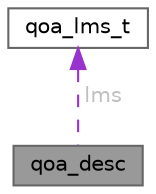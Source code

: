 digraph "qoa_desc"
{
 // LATEX_PDF_SIZE
  bgcolor="transparent";
  edge [fontname=Helvetica,fontsize=10,labelfontname=Helvetica,labelfontsize=10];
  node [fontname=Helvetica,fontsize=10,shape=box,height=0.2,width=0.4];
  Node1 [id="Node000001",label="qoa_desc",height=0.2,width=0.4,color="gray40", fillcolor="grey60", style="filled", fontcolor="black",tooltip=" "];
  Node2 -> Node1 [id="edge3_Node000001_Node000002",dir="back",color="darkorchid3",style="dashed",tooltip=" ",label=" lms",fontcolor="grey" ];
  Node2 [id="Node000002",label="qoa_lms_t",height=0.2,width=0.4,color="gray40", fillcolor="white", style="filled",URL="$structqoa__lms__t.html",tooltip=" "];
}
